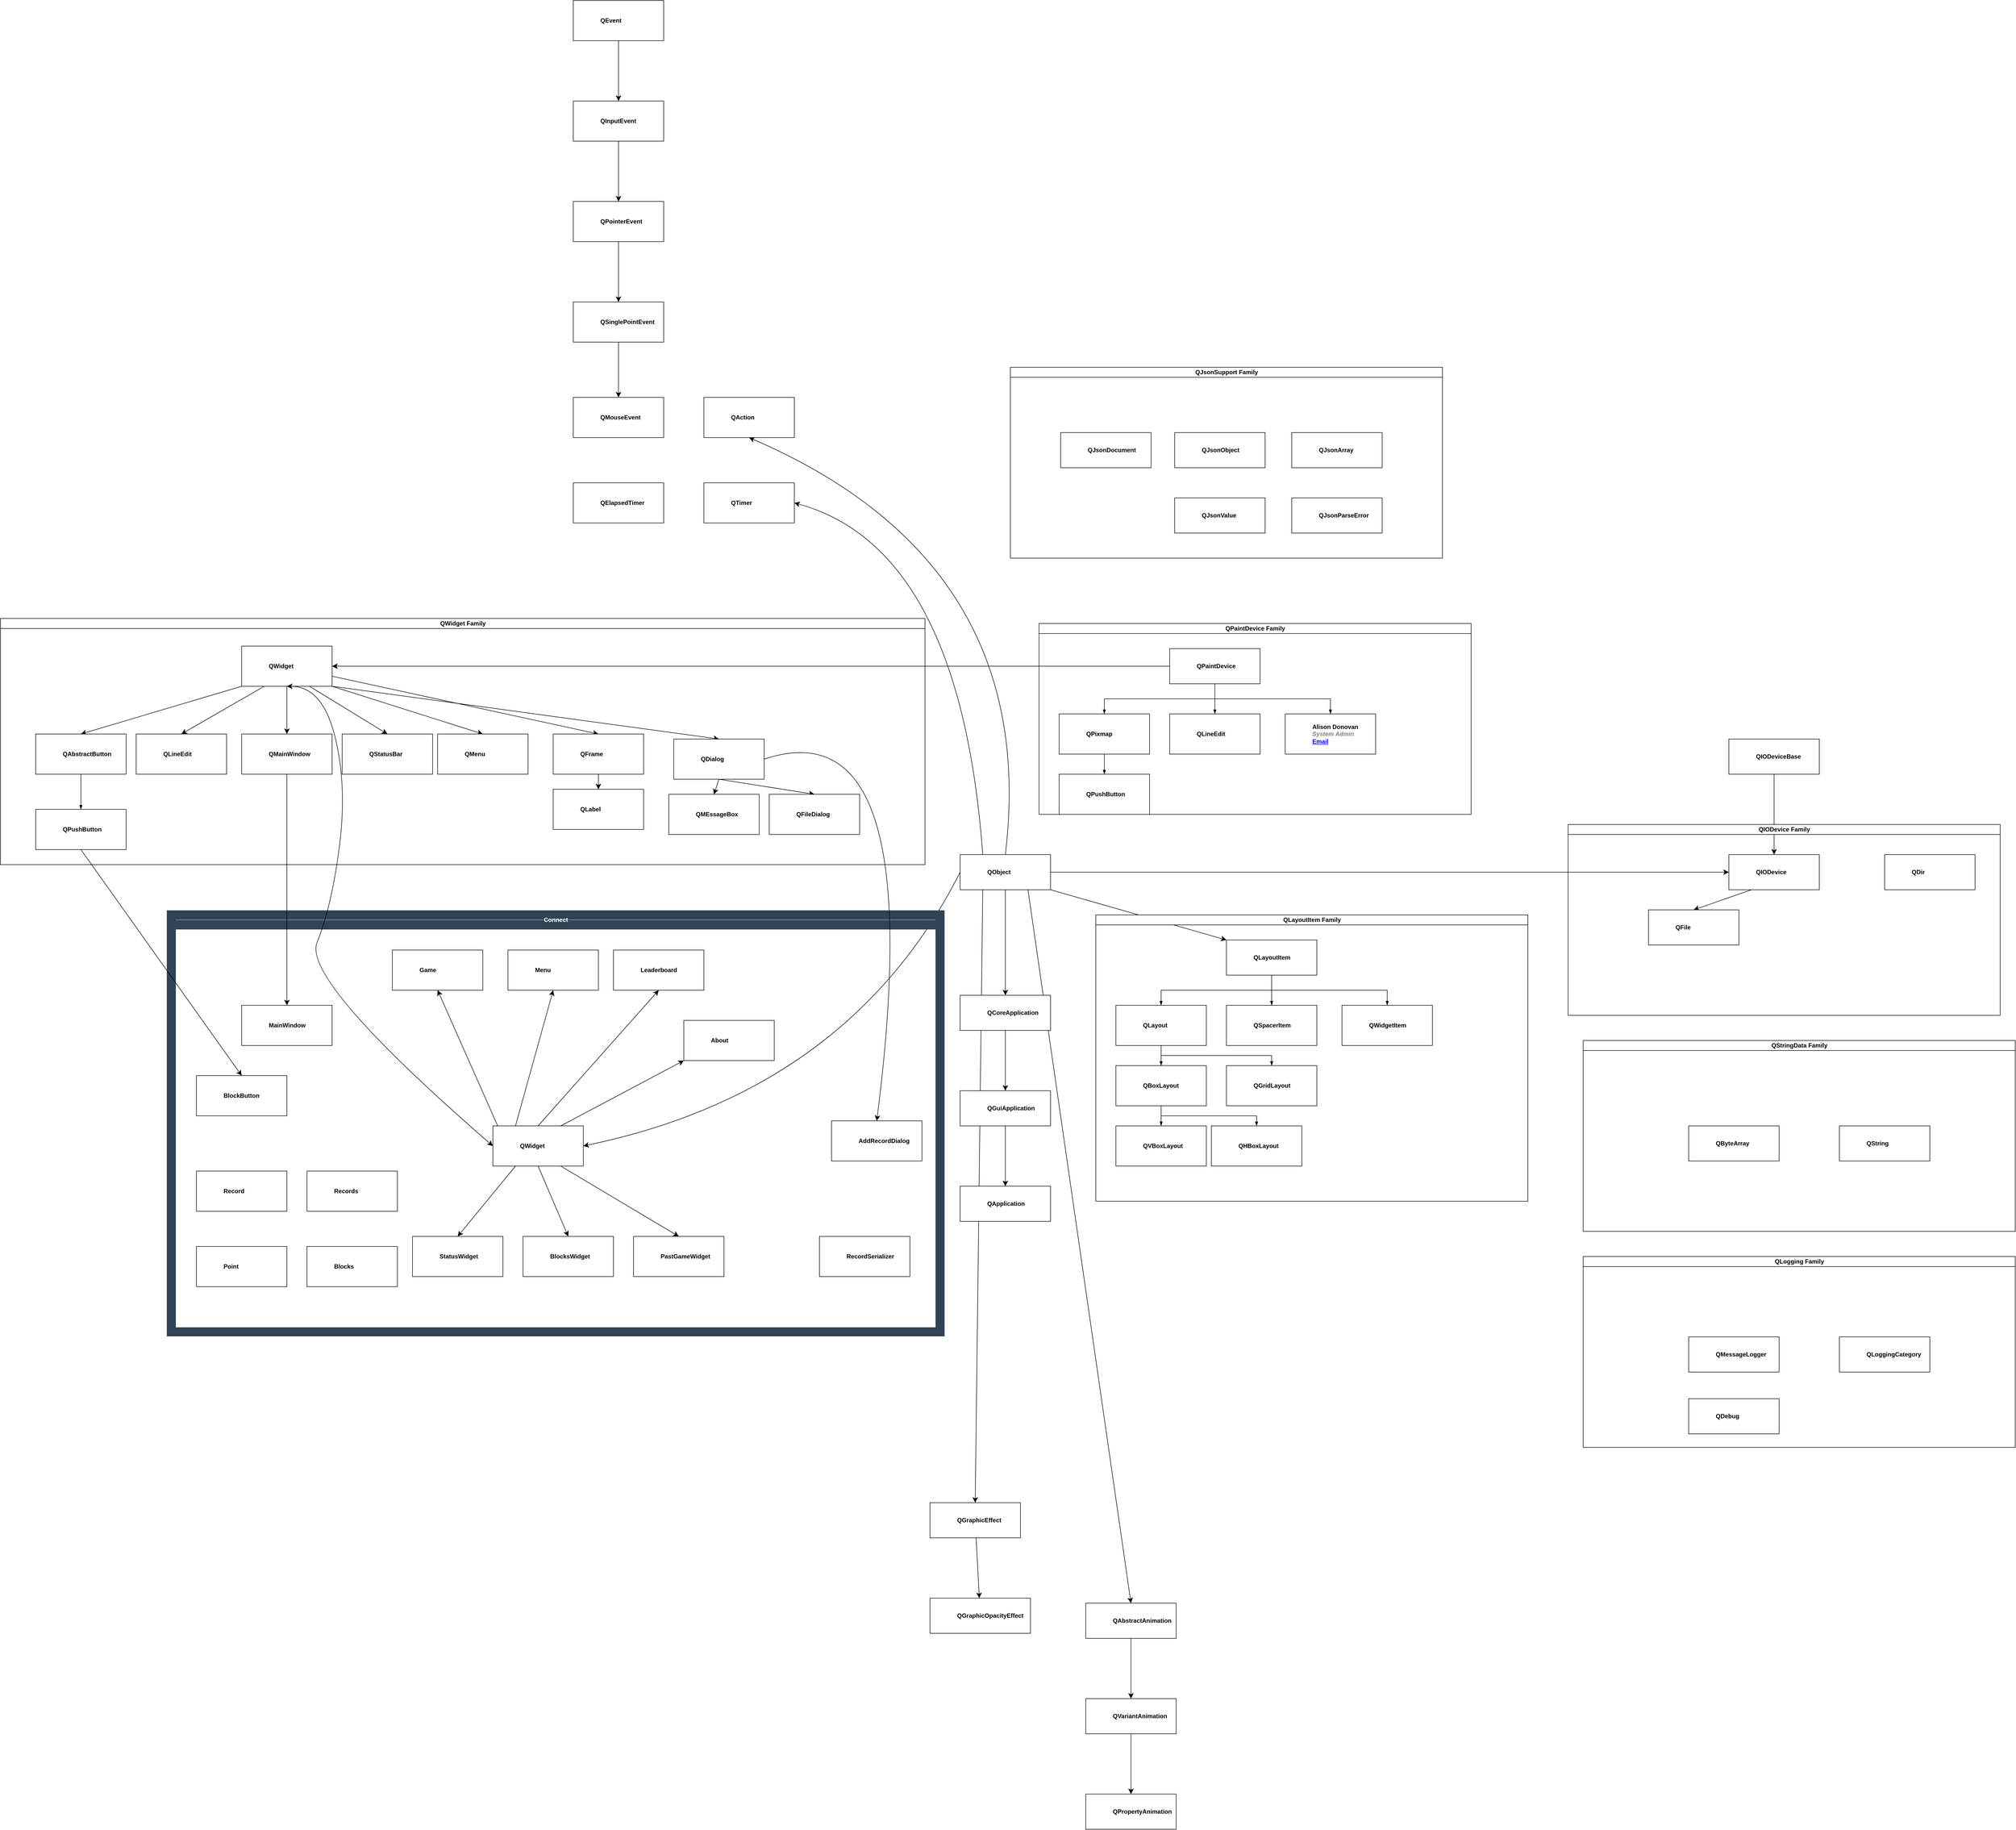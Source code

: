 <mxfile version="24.6.4" type="device">
  <diagram id="prtHgNgQTEPvFCAcTncT" name="Page-1">
    <mxGraphModel dx="2625" dy="2054" grid="1" gridSize="10" guides="1" tooltips="1" connect="1" arrows="1" fold="1" page="1" pageScale="1" pageWidth="827" pageHeight="1169" math="0" shadow="0">
      <root>
        <mxCell id="0" />
        <mxCell id="1" parent="0" />
        <mxCell id="dNxyNK7c78bLwvsdeMH5-11" value="QWidget Family" style="swimlane;html=1;startSize=20;horizontal=1;containerType=tree;glass=0;" parent="1" vertex="1">
          <mxGeometry x="-1240" y="130" width="1840" height="490" as="geometry">
            <mxRectangle x="40" y="80" width="90" height="30" as="alternateBounds" />
          </mxGeometry>
        </mxCell>
        <mxCell id="CuxPN7iVu_fF-7CzVSLN-39" style="edgeStyle=none;curved=1;rounded=0;orthogonalLoop=1;jettySize=auto;html=1;exitX=0;exitY=1;exitDx=0;exitDy=0;entryX=0.5;entryY=0;entryDx=0;entryDy=0;fontSize=12;startSize=8;endSize=8;" parent="dNxyNK7c78bLwvsdeMH5-11" source="dNxyNK7c78bLwvsdeMH5-12" target="dNxyNK7c78bLwvsdeMH5-14" edge="1">
          <mxGeometry relative="1" as="geometry" />
        </mxCell>
        <mxCell id="CuxPN7iVu_fF-7CzVSLN-40" style="edgeStyle=none;curved=1;rounded=0;orthogonalLoop=1;jettySize=auto;html=1;exitX=0.5;exitY=1;exitDx=0;exitDy=0;entryX=0.5;entryY=0;entryDx=0;entryDy=0;fontSize=12;startSize=8;endSize=8;" parent="dNxyNK7c78bLwvsdeMH5-11" source="dNxyNK7c78bLwvsdeMH5-12" target="CuxPN7iVu_fF-7CzVSLN-29" edge="1">
          <mxGeometry relative="1" as="geometry" />
        </mxCell>
        <mxCell id="CuxPN7iVu_fF-7CzVSLN-41" style="edgeStyle=none;curved=1;rounded=0;orthogonalLoop=1;jettySize=auto;html=1;exitX=0.25;exitY=1;exitDx=0;exitDy=0;entryX=0.5;entryY=0;entryDx=0;entryDy=0;fontSize=12;startSize=8;endSize=8;" parent="dNxyNK7c78bLwvsdeMH5-11" source="dNxyNK7c78bLwvsdeMH5-12" target="dNxyNK7c78bLwvsdeMH5-16" edge="1">
          <mxGeometry relative="1" as="geometry" />
        </mxCell>
        <mxCell id="CuxPN7iVu_fF-7CzVSLN-42" style="edgeStyle=none;curved=1;rounded=0;orthogonalLoop=1;jettySize=auto;html=1;exitX=0.75;exitY=1;exitDx=0;exitDy=0;entryX=0.5;entryY=0;entryDx=0;entryDy=0;fontSize=12;startSize=8;endSize=8;" parent="dNxyNK7c78bLwvsdeMH5-11" source="dNxyNK7c78bLwvsdeMH5-12" target="dNxyNK7c78bLwvsdeMH5-18" edge="1">
          <mxGeometry relative="1" as="geometry" />
        </mxCell>
        <mxCell id="CuxPN7iVu_fF-7CzVSLN-43" style="edgeStyle=none;curved=1;rounded=0;orthogonalLoop=1;jettySize=auto;html=1;entryX=0.5;entryY=0;entryDx=0;entryDy=0;fontSize=12;startSize=8;endSize=8;exitX=1;exitY=1;exitDx=0;exitDy=0;" parent="dNxyNK7c78bLwvsdeMH5-11" source="dNxyNK7c78bLwvsdeMH5-12" target="CuxPN7iVu_fF-7CzVSLN-26" edge="1">
          <mxGeometry relative="1" as="geometry">
            <mxPoint x="700" y="140" as="sourcePoint" />
          </mxGeometry>
        </mxCell>
        <UserObject label="QWidget" name="Tessa Miller" position="CFO" location="Office 1" email="me@example.com" placeholders="1" link="https://www.draw.io" id="dNxyNK7c78bLwvsdeMH5-12">
          <mxCell style="label;image=https://cdn3.iconfinder.com/data/icons/user-avatars-1/512/users-3-128.png;whiteSpace=wrap;html=1;rounded=0;glass=0;treeMoving=1;treeFolding=1;" parent="dNxyNK7c78bLwvsdeMH5-11" vertex="1">
            <mxGeometry x="480" y="55" width="180" height="80" as="geometry" />
          </mxCell>
        </UserObject>
        <UserObject label="QAbstractButton" name="Edward Morrison" position="Brand Manager" location="Office 2" email="me@example.com" placeholders="1" link="https://www.draw.io" id="dNxyNK7c78bLwvsdeMH5-14">
          <mxCell style="label;image=https://cdn3.iconfinder.com/data/icons/user-avatars-1/512/users-10-3-128.png;whiteSpace=wrap;html=1;rounded=0;glass=0;treeFolding=1;treeMoving=1;" parent="dNxyNK7c78bLwvsdeMH5-11" vertex="1">
            <mxGeometry x="70" y="230" width="180" height="80" as="geometry" />
          </mxCell>
        </UserObject>
        <UserObject label="QLineEdit" name="Evan Valet" position="HR Director" location="Office 4" email="me@example.com" placeholders="1" link="https://www.draw.io" id="dNxyNK7c78bLwvsdeMH5-16">
          <mxCell style="label;image=https://cdn3.iconfinder.com/data/icons/user-avatars-1/512/users-9-2-128.png;whiteSpace=wrap;html=1;rounded=0;glass=0;treeFolding=1;treeMoving=1;" parent="dNxyNK7c78bLwvsdeMH5-11" vertex="1">
            <mxGeometry x="270" y="230" width="180" height="80" as="geometry" />
          </mxCell>
        </UserObject>
        <UserObject label="QStatusBar" name="Alison Donovan" position="System Admin" location="Office 3" email="me@example.com" placeholders="1" link="https://www.draw.io" id="dNxyNK7c78bLwvsdeMH5-18">
          <mxCell style="label;image=https://cdn3.iconfinder.com/data/icons/user-avatars-1/512/users-2-128.png;whiteSpace=wrap;html=1;rounded=0;glass=0;" parent="dNxyNK7c78bLwvsdeMH5-11" vertex="1">
            <mxGeometry x="680" y="230" width="180" height="80" as="geometry" />
          </mxCell>
        </UserObject>
        <mxCell id="CuxPN7iVu_fF-7CzVSLN-1" value="" style="endArrow=blockThin;endFill=1;fontSize=11;edgeStyle=elbowEdgeStyle;elbow=vertical;rounded=0;" parent="dNxyNK7c78bLwvsdeMH5-11" source="dNxyNK7c78bLwvsdeMH5-14" target="CuxPN7iVu_fF-7CzVSLN-2" edge="1">
          <mxGeometry relative="1" as="geometry">
            <mxPoint x="250" y="260" as="sourcePoint" />
          </mxGeometry>
        </mxCell>
        <UserObject label="QPushButton" name="Edward Morrison" position="Brand Manager" location="Office 2" email="me@example.com" placeholders="1" link="https://www.draw.io" id="CuxPN7iVu_fF-7CzVSLN-2">
          <mxCell style="label;image=https://cdn3.iconfinder.com/data/icons/user-avatars-1/512/users-10-3-128.png;whiteSpace=wrap;html=1;rounded=0;glass=0;treeFolding=1;treeMoving=1;" parent="dNxyNK7c78bLwvsdeMH5-11" vertex="1">
            <mxGeometry x="70" y="380" width="180" height="80" as="geometry" />
          </mxCell>
        </UserObject>
        <UserObject label="QMenu" name="Tessa Miller" position="CFO" location="Office 1" email="me@example.com" placeholders="1" link="https://www.draw.io" id="CuxPN7iVu_fF-7CzVSLN-26">
          <mxCell style="label;image=https://cdn3.iconfinder.com/data/icons/user-avatars-1/512/users-3-128.png;whiteSpace=wrap;html=1;rounded=0;glass=0;treeMoving=1;treeFolding=1;" parent="dNxyNK7c78bLwvsdeMH5-11" vertex="1">
            <mxGeometry x="870" y="230" width="180" height="80" as="geometry" />
          </mxCell>
        </UserObject>
        <UserObject label="QMainWindow" name="Tessa Miller" position="CFO" location="Office 1" email="me@example.com" placeholders="1" link="https://www.draw.io" id="CuxPN7iVu_fF-7CzVSLN-29">
          <mxCell style="label;image=https://cdn3.iconfinder.com/data/icons/user-avatars-1/512/users-3-128.png;whiteSpace=wrap;html=1;rounded=0;glass=0;treeMoving=1;treeFolding=1;" parent="dNxyNK7c78bLwvsdeMH5-11" vertex="1">
            <mxGeometry x="480" y="230" width="180" height="80" as="geometry" />
          </mxCell>
        </UserObject>
        <mxCell id="CuxPN7iVu_fF-7CzVSLN-84" style="edgeStyle=none;curved=1;rounded=0;orthogonalLoop=1;jettySize=auto;html=1;entryX=0.5;entryY=0;entryDx=0;entryDy=0;fontSize=12;startSize=8;endSize=8;exitX=1;exitY=1;exitDx=0;exitDy=0;" parent="dNxyNK7c78bLwvsdeMH5-11" source="dNxyNK7c78bLwvsdeMH5-12" target="CuxPN7iVu_fF-7CzVSLN-85" edge="1">
          <mxGeometry relative="1" as="geometry">
            <mxPoint x="-580" y="265" as="sourcePoint" />
          </mxGeometry>
        </mxCell>
        <UserObject label="QDialog" name="Tessa Miller" position="CFO" location="Office 1" email="me@example.com" placeholders="1" link="https://www.draw.io" id="CuxPN7iVu_fF-7CzVSLN-85">
          <mxCell style="label;image=https://cdn3.iconfinder.com/data/icons/user-avatars-1/512/users-3-128.png;whiteSpace=wrap;html=1;rounded=0;glass=0;treeMoving=1;treeFolding=1;" parent="dNxyNK7c78bLwvsdeMH5-11" vertex="1">
            <mxGeometry x="1340" y="240" width="180" height="80" as="geometry" />
          </mxCell>
        </UserObject>
        <mxCell id="CuxPN7iVu_fF-7CzVSLN-86" style="edgeStyle=none;curved=1;rounded=0;orthogonalLoop=1;jettySize=auto;html=1;entryX=0.5;entryY=0;entryDx=0;entryDy=0;fontSize=12;startSize=8;endSize=8;exitX=0.5;exitY=1;exitDx=0;exitDy=0;" parent="dNxyNK7c78bLwvsdeMH5-11" source="CuxPN7iVu_fF-7CzVSLN-85" target="CuxPN7iVu_fF-7CzVSLN-87" edge="1">
          <mxGeometry relative="1" as="geometry">
            <mxPoint x="-580" y="265" as="sourcePoint" />
          </mxGeometry>
        </mxCell>
        <UserObject label="QFileDialog" name="Tessa Miller" position="CFO" location="Office 1" email="me@example.com" placeholders="1" link="https://www.draw.io" id="CuxPN7iVu_fF-7CzVSLN-87">
          <mxCell style="label;image=https://cdn3.iconfinder.com/data/icons/user-avatars-1/512/users-3-128.png;whiteSpace=wrap;html=1;rounded=0;glass=0;treeMoving=1;treeFolding=1;" parent="dNxyNK7c78bLwvsdeMH5-11" vertex="1">
            <mxGeometry x="1530" y="350" width="180" height="80" as="geometry" />
          </mxCell>
        </UserObject>
        <mxCell id="CuxPN7iVu_fF-7CzVSLN-88" style="edgeStyle=none;curved=1;rounded=0;orthogonalLoop=1;jettySize=auto;html=1;entryX=0.5;entryY=0;entryDx=0;entryDy=0;fontSize=12;startSize=8;endSize=8;exitX=0.5;exitY=1;exitDx=0;exitDy=0;" parent="dNxyNK7c78bLwvsdeMH5-11" source="CuxPN7iVu_fF-7CzVSLN-85" target="CuxPN7iVu_fF-7CzVSLN-89" edge="1">
          <mxGeometry relative="1" as="geometry">
            <mxPoint x="-90" y="440" as="sourcePoint" />
          </mxGeometry>
        </mxCell>
        <UserObject label="QMEssageBox" name="Tessa Miller" position="CFO" location="Office 1" email="me@example.com" placeholders="1" link="https://www.draw.io" id="CuxPN7iVu_fF-7CzVSLN-89">
          <mxCell style="label;image=https://cdn3.iconfinder.com/data/icons/user-avatars-1/512/users-3-128.png;whiteSpace=wrap;html=1;rounded=0;glass=0;treeMoving=1;treeFolding=1;" parent="dNxyNK7c78bLwvsdeMH5-11" vertex="1">
            <mxGeometry x="1330" y="350" width="180" height="80" as="geometry" />
          </mxCell>
        </UserObject>
        <mxCell id="CuxPN7iVu_fF-7CzVSLN-97" style="edgeStyle=none;curved=1;rounded=0;orthogonalLoop=1;jettySize=auto;html=1;entryX=0.5;entryY=0;entryDx=0;entryDy=0;fontSize=12;startSize=8;endSize=8;exitX=1;exitY=0.75;exitDx=0;exitDy=0;" parent="dNxyNK7c78bLwvsdeMH5-11" source="dNxyNK7c78bLwvsdeMH5-12" target="CuxPN7iVu_fF-7CzVSLN-98" edge="1">
          <mxGeometry relative="1" as="geometry">
            <mxPoint x="-580" y="265" as="sourcePoint" />
          </mxGeometry>
        </mxCell>
        <UserObject label="QFrame" name="Tessa Miller" position="CFO" location="Office 1" email="me@example.com" placeholders="1" link="https://www.draw.io" id="CuxPN7iVu_fF-7CzVSLN-98">
          <mxCell style="label;image=https://cdn3.iconfinder.com/data/icons/user-avatars-1/512/users-3-128.png;whiteSpace=wrap;html=1;rounded=0;glass=0;treeMoving=1;treeFolding=1;" parent="dNxyNK7c78bLwvsdeMH5-11" vertex="1">
            <mxGeometry x="1100" y="230" width="180" height="80" as="geometry" />
          </mxCell>
        </UserObject>
        <mxCell id="CuxPN7iVu_fF-7CzVSLN-99" style="edgeStyle=none;curved=1;rounded=0;orthogonalLoop=1;jettySize=auto;html=1;entryX=0.5;entryY=0;entryDx=0;entryDy=0;fontSize=12;startSize=8;endSize=8;exitX=0.5;exitY=1;exitDx=0;exitDy=0;" parent="dNxyNK7c78bLwvsdeMH5-11" source="CuxPN7iVu_fF-7CzVSLN-98" target="CuxPN7iVu_fF-7CzVSLN-100" edge="1">
          <mxGeometry relative="1" as="geometry">
            <mxPoint x="-580" y="245" as="sourcePoint" />
          </mxGeometry>
        </mxCell>
        <UserObject label="QLabel" name="Tessa Miller" position="CFO" location="Office 1" email="me@example.com" placeholders="1" link="https://www.draw.io" id="CuxPN7iVu_fF-7CzVSLN-100">
          <mxCell style="label;image=https://cdn3.iconfinder.com/data/icons/user-avatars-1/512/users-3-128.png;whiteSpace=wrap;html=1;rounded=0;glass=0;treeMoving=1;treeFolding=1;" parent="dNxyNK7c78bLwvsdeMH5-11" vertex="1">
            <mxGeometry x="1100" y="340" width="180" height="80" as="geometry" />
          </mxCell>
        </UserObject>
        <UserObject label="QSinglePointEvent" name="Tessa Miller" position="CFO" location="Office 1" email="me@example.com" placeholders="1" link="https://www.draw.io" id="CuxPN7iVu_fF-7CzVSLN-190">
          <mxCell style="label;image=https://cdn3.iconfinder.com/data/icons/user-avatars-1/512/users-3-128.png;whiteSpace=wrap;html=1;rounded=0;glass=0;treeMoving=1;treeFolding=1;" parent="dNxyNK7c78bLwvsdeMH5-11" vertex="1">
            <mxGeometry x="1140" y="-630" width="180" height="80" as="geometry" />
          </mxCell>
        </UserObject>
        <mxCell id="CuxPN7iVu_fF-7CzVSLN-44" style="edgeStyle=none;curved=1;rounded=0;orthogonalLoop=1;jettySize=auto;html=1;exitX=0.5;exitY=0;exitDx=0;exitDy=0;entryX=0.5;entryY=1;entryDx=0;entryDy=0;fontSize=12;startSize=8;endSize=8;" parent="1" source="CuxPN7iVu_fF-7CzVSLN-6" target="CuxPN7iVu_fF-7CzVSLN-36" edge="1">
          <mxGeometry relative="1" as="geometry">
            <Array as="points">
              <mxPoint x="830" y="20" />
            </Array>
          </mxGeometry>
        </mxCell>
        <mxCell id="CuxPN7iVu_fF-7CzVSLN-141" style="edgeStyle=none;curved=1;rounded=0;orthogonalLoop=1;jettySize=auto;html=1;exitX=1;exitY=0.5;exitDx=0;exitDy=0;entryX=0;entryY=0.5;entryDx=0;entryDy=0;fontSize=12;startSize=8;endSize=8;" parent="1" source="CuxPN7iVu_fF-7CzVSLN-6" target="CuxPN7iVu_fF-7CzVSLN-140" edge="1">
          <mxGeometry relative="1" as="geometry" />
        </mxCell>
        <mxCell id="CuxPN7iVu_fF-7CzVSLN-178" value="" style="edgeStyle=none;curved=1;rounded=0;orthogonalLoop=1;jettySize=auto;html=1;fontSize=12;startSize=8;endSize=8;exitX=0.5;exitY=1;exitDx=0;exitDy=0;" parent="1" source="CuxPN7iVu_fF-7CzVSLN-6" target="CuxPN7iVu_fF-7CzVSLN-177" edge="1">
          <mxGeometry relative="1" as="geometry" />
        </mxCell>
        <mxCell id="CuxPN7iVu_fF-7CzVSLN-184" style="edgeStyle=none;curved=1;rounded=0;orthogonalLoop=1;jettySize=auto;html=1;exitX=0;exitY=0.5;exitDx=0;exitDy=0;entryX=1;entryY=0.5;entryDx=0;entryDy=0;fontSize=12;startSize=8;endSize=8;" parent="1" source="CuxPN7iVu_fF-7CzVSLN-6" target="CuxPN7iVu_fF-7CzVSLN-68" edge="1">
          <mxGeometry relative="1" as="geometry">
            <Array as="points">
              <mxPoint x="450" y="1070" />
            </Array>
          </mxGeometry>
        </mxCell>
        <mxCell id="CuxPN7iVu_fF-7CzVSLN-194" style="edgeStyle=none;curved=1;rounded=0;orthogonalLoop=1;jettySize=auto;html=1;exitX=0.25;exitY=1;exitDx=0;exitDy=0;fontSize=12;startSize=8;endSize=8;entryX=0.5;entryY=0;entryDx=0;entryDy=0;entryPerimeter=0;" parent="1" source="CuxPN7iVu_fF-7CzVSLN-6" target="CuxPN7iVu_fF-7CzVSLN-195" edge="1">
          <mxGeometry relative="1" as="geometry">
            <mxPoint x="710" y="1880.0" as="targetPoint" />
          </mxGeometry>
        </mxCell>
        <mxCell id="CuxPN7iVu_fF-7CzVSLN-198" style="edgeStyle=none;curved=1;rounded=0;orthogonalLoop=1;jettySize=auto;html=1;exitX=0.75;exitY=1;exitDx=0;exitDy=0;fontSize=12;startSize=8;endSize=8;entryX=0.5;entryY=0;entryDx=0;entryDy=0;" parent="1" source="CuxPN7iVu_fF-7CzVSLN-6" target="CuxPN7iVu_fF-7CzVSLN-199" edge="1">
          <mxGeometry relative="1" as="geometry">
            <mxPoint x="980" y="2060" as="targetPoint" />
          </mxGeometry>
        </mxCell>
        <mxCell id="CuxPN7iVu_fF-7CzVSLN-206" style="edgeStyle=none;curved=1;rounded=0;orthogonalLoop=1;jettySize=auto;html=1;exitX=0.25;exitY=0;exitDx=0;exitDy=0;entryX=1;entryY=0.5;entryDx=0;entryDy=0;fontSize=12;startSize=8;endSize=8;" parent="1" source="CuxPN7iVu_fF-7CzVSLN-6" target="CuxPN7iVu_fF-7CzVSLN-205" edge="1">
          <mxGeometry relative="1" as="geometry">
            <Array as="points">
              <mxPoint x="670" y="-10" />
            </Array>
          </mxGeometry>
        </mxCell>
        <mxCell id="jynbhx02MGxBPUe_fnBW-1" style="edgeStyle=none;curved=1;rounded=0;orthogonalLoop=1;jettySize=auto;html=1;exitX=1;exitY=1;exitDx=0;exitDy=0;entryX=0;entryY=0;entryDx=0;entryDy=0;fontSize=12;startSize=8;endSize=8;" edge="1" parent="1" source="CuxPN7iVu_fF-7CzVSLN-6" target="CuxPN7iVu_fF-7CzVSLN-105">
          <mxGeometry relative="1" as="geometry" />
        </mxCell>
        <UserObject label="QObject" name="Tessa Miller" position="CFO" location="Office 1" email="me@example.com" placeholders="1" link="https://www.draw.io" id="CuxPN7iVu_fF-7CzVSLN-6">
          <mxCell style="label;image=https://cdn3.iconfinder.com/data/icons/user-avatars-1/512/users-3-128.png;whiteSpace=wrap;html=1;rounded=0;glass=0;treeMoving=1;treeFolding=1;" parent="1" vertex="1">
            <mxGeometry x="670" y="600" width="180" height="70" as="geometry" />
          </mxCell>
        </UserObject>
        <mxCell id="CuxPN7iVu_fF-7CzVSLN-9" style="edgeStyle=none;curved=1;rounded=0;orthogonalLoop=1;jettySize=auto;html=1;exitX=0;exitY=0.5;exitDx=0;exitDy=0;entryX=1;entryY=0.5;entryDx=0;entryDy=0;fontSize=12;startSize=8;endSize=8;" parent="1" source="CuxPN7iVu_fF-7CzVSLN-12" target="dNxyNK7c78bLwvsdeMH5-12" edge="1">
          <mxGeometry relative="1" as="geometry">
            <mxPoint x="445" y="190" as="targetPoint" />
          </mxGeometry>
        </mxCell>
        <mxCell id="CuxPN7iVu_fF-7CzVSLN-11" value="QPaintDevice Family" style="swimlane;html=1;startSize=20;horizontal=1;containerType=tree;glass=0;" parent="1" vertex="1">
          <mxGeometry x="827" y="140" width="860" height="380" as="geometry">
            <mxRectangle x="40" y="80" width="90" height="30" as="alternateBounds" />
          </mxGeometry>
        </mxCell>
        <UserObject label="QPaintDevice" name="Tessa Miller" position="CFO" location="Office 1" email="me@example.com" placeholders="1" link="https://www.draw.io" id="CuxPN7iVu_fF-7CzVSLN-12">
          <mxCell style="label;image=https://cdn3.iconfinder.com/data/icons/user-avatars-1/512/users-3-128.png;whiteSpace=wrap;html=1;rounded=0;glass=0;treeMoving=1;treeFolding=1;" parent="CuxPN7iVu_fF-7CzVSLN-11" vertex="1">
            <mxGeometry x="260" y="50" width="180" height="70" as="geometry" />
          </mxCell>
        </UserObject>
        <mxCell id="CuxPN7iVu_fF-7CzVSLN-13" value="" style="endArrow=blockThin;endFill=1;fontSize=11;edgeStyle=elbowEdgeStyle;elbow=vertical;rounded=0;" parent="CuxPN7iVu_fF-7CzVSLN-11" source="CuxPN7iVu_fF-7CzVSLN-12" target="CuxPN7iVu_fF-7CzVSLN-14" edge="1">
          <mxGeometry relative="1" as="geometry" />
        </mxCell>
        <UserObject label="QPixmap" name="Edward Morrison" position="Brand Manager" location="Office 2" email="me@example.com" placeholders="1" link="https://www.draw.io" id="CuxPN7iVu_fF-7CzVSLN-14">
          <mxCell style="label;image=https://cdn3.iconfinder.com/data/icons/user-avatars-1/512/users-10-3-128.png;whiteSpace=wrap;html=1;rounded=0;glass=0;treeFolding=1;treeMoving=1;" parent="CuxPN7iVu_fF-7CzVSLN-11" vertex="1">
            <mxGeometry x="40" y="180" width="180" height="80" as="geometry" />
          </mxCell>
        </UserObject>
        <mxCell id="CuxPN7iVu_fF-7CzVSLN-15" value="" style="endArrow=blockThin;endFill=1;fontSize=11;edgeStyle=elbowEdgeStyle;elbow=vertical;rounded=0;" parent="CuxPN7iVu_fF-7CzVSLN-11" source="CuxPN7iVu_fF-7CzVSLN-12" target="CuxPN7iVu_fF-7CzVSLN-16" edge="1">
          <mxGeometry relative="1" as="geometry" />
        </mxCell>
        <UserObject label="QLineEdit" name="Evan Valet" position="HR Director" location="Office 4" email="me@example.com" placeholders="1" link="https://www.draw.io" id="CuxPN7iVu_fF-7CzVSLN-16">
          <mxCell style="label;image=https://cdn3.iconfinder.com/data/icons/user-avatars-1/512/users-9-2-128.png;whiteSpace=wrap;html=1;rounded=0;glass=0;treeFolding=1;treeMoving=1;" parent="CuxPN7iVu_fF-7CzVSLN-11" vertex="1">
            <mxGeometry x="260" y="180" width="180" height="80" as="geometry" />
          </mxCell>
        </UserObject>
        <mxCell id="CuxPN7iVu_fF-7CzVSLN-17" value="" style="endArrow=blockThin;endFill=1;fontSize=11;edgeStyle=elbowEdgeStyle;elbow=vertical;rounded=0;" parent="CuxPN7iVu_fF-7CzVSLN-11" source="CuxPN7iVu_fF-7CzVSLN-12" target="CuxPN7iVu_fF-7CzVSLN-18" edge="1">
          <mxGeometry relative="1" as="geometry" />
        </mxCell>
        <UserObject label="Alison Donovan&lt;br&gt;&lt;i style=&quot;color: gray&quot;&gt;System Admin&lt;/i&gt;&lt;br&gt;&lt;a href=&quot;mailto:me@example.com&quot;&gt;Email&lt;/a&gt;" name="Alison Donovan" position="System Admin" location="Office 3" email="me@example.com" placeholders="1" link="https://www.draw.io" id="CuxPN7iVu_fF-7CzVSLN-18">
          <mxCell style="label;image=https://cdn3.iconfinder.com/data/icons/user-avatars-1/512/users-2-128.png;whiteSpace=wrap;html=1;rounded=0;glass=0;" parent="CuxPN7iVu_fF-7CzVSLN-11" vertex="1">
            <mxGeometry x="490" y="180" width="180" height="80" as="geometry" />
          </mxCell>
        </UserObject>
        <mxCell id="CuxPN7iVu_fF-7CzVSLN-19" value="" style="endArrow=blockThin;endFill=1;fontSize=11;edgeStyle=elbowEdgeStyle;elbow=vertical;rounded=0;" parent="CuxPN7iVu_fF-7CzVSLN-11" source="CuxPN7iVu_fF-7CzVSLN-14" target="CuxPN7iVu_fF-7CzVSLN-20" edge="1">
          <mxGeometry relative="1" as="geometry">
            <mxPoint x="250" y="260" as="sourcePoint" />
          </mxGeometry>
        </mxCell>
        <UserObject label="QPushButton" name="Edward Morrison" position="Brand Manager" location="Office 2" email="me@example.com" placeholders="1" link="https://www.draw.io" id="CuxPN7iVu_fF-7CzVSLN-20">
          <mxCell style="label;image=https://cdn3.iconfinder.com/data/icons/user-avatars-1/512/users-10-3-128.png;whiteSpace=wrap;html=1;rounded=0;glass=0;treeFolding=1;treeMoving=1;" parent="CuxPN7iVu_fF-7CzVSLN-11" vertex="1">
            <mxGeometry x="40" y="300" width="180" height="80" as="geometry" />
          </mxCell>
        </UserObject>
        <UserObject label="QAction" name="Tessa Miller" position="CFO" location="Office 1" email="me@example.com" placeholders="1" link="https://www.draw.io" id="CuxPN7iVu_fF-7CzVSLN-36">
          <mxCell style="label;image=https://cdn3.iconfinder.com/data/icons/user-avatars-1/512/users-3-128.png;whiteSpace=wrap;html=1;rounded=0;glass=0;treeMoving=1;treeFolding=1;" parent="1" vertex="1">
            <mxGeometry x="160" y="-310" width="180" height="80" as="geometry" />
          </mxCell>
        </UserObject>
        <mxCell id="CuxPN7iVu_fF-7CzVSLN-45" value="Connect" style="swimlane;html=1;startSize=20;horizontal=1;containerType=tree;glass=0;rounded=0;shadow=0;fillColor=#647687;fillStyle=auto;strokeColor=#314354;fontColor=#ffffff;strokeWidth=18;perimeterSpacing=1;gradientColor=none;" parent="1" vertex="1">
          <mxGeometry x="-900" y="720" width="1530" height="830" as="geometry">
            <mxRectangle x="40" y="80" width="90" height="30" as="alternateBounds" />
          </mxGeometry>
        </mxCell>
        <UserObject label="MainWindow" name="Tessa Miller" position="CFO" location="Office 1" email="me@example.com" placeholders="1" link="https://www.draw.io" id="CuxPN7iVu_fF-7CzVSLN-59">
          <mxCell style="label;image=https://cdn3.iconfinder.com/data/icons/user-avatars-1/512/users-3-128.png;whiteSpace=wrap;html=1;rounded=0;glass=0;treeMoving=1;treeFolding=1;" parent="CuxPN7iVu_fF-7CzVSLN-45" vertex="1">
            <mxGeometry x="140" y="180" width="180" height="80" as="geometry" />
          </mxCell>
        </UserObject>
        <UserObject label="Menu" name="Tessa Miller" position="CFO" location="Office 1" email="me@example.com" placeholders="1" link="https://www.draw.io" id="CuxPN7iVu_fF-7CzVSLN-61">
          <mxCell style="label;image=https://cdn3.iconfinder.com/data/icons/user-avatars-1/512/users-3-128.png;whiteSpace=wrap;html=1;rounded=0;glass=0;treeMoving=1;treeFolding=1;" parent="CuxPN7iVu_fF-7CzVSLN-45" vertex="1">
            <mxGeometry x="670" y="70" width="180" height="80" as="geometry" />
          </mxCell>
        </UserObject>
        <mxCell id="CuxPN7iVu_fF-7CzVSLN-62" style="edgeStyle=none;curved=1;rounded=0;orthogonalLoop=1;jettySize=auto;html=1;fontSize=12;startSize=8;endSize=8;entryX=0.5;entryY=1;entryDx=0;entryDy=0;exitX=0.5;exitY=0;exitDx=0;exitDy=0;" parent="CuxPN7iVu_fF-7CzVSLN-45" source="CuxPN7iVu_fF-7CzVSLN-68" target="CuxPN7iVu_fF-7CzVSLN-63" edge="1">
          <mxGeometry relative="1" as="geometry">
            <mxPoint x="-670" y="890" as="targetPoint" />
            <mxPoint x="620" y="70" as="sourcePoint" />
          </mxGeometry>
        </mxCell>
        <UserObject label="Leaderboard" name="Tessa Miller" position="CFO" location="Office 1" email="me@example.com" placeholders="1" link="https://www.draw.io" id="CuxPN7iVu_fF-7CzVSLN-63">
          <mxCell style="label;image=https://cdn3.iconfinder.com/data/icons/user-avatars-1/512/users-3-128.png;whiteSpace=wrap;html=1;rounded=0;glass=0;treeMoving=1;treeFolding=1;" parent="CuxPN7iVu_fF-7CzVSLN-45" vertex="1">
            <mxGeometry x="880" y="70" width="180" height="80" as="geometry" />
          </mxCell>
        </UserObject>
        <mxCell id="CuxPN7iVu_fF-7CzVSLN-64" style="edgeStyle=none;curved=1;rounded=0;orthogonalLoop=1;jettySize=auto;html=1;fontSize=12;startSize=8;endSize=8;entryX=0.5;entryY=1;entryDx=0;entryDy=0;exitX=0.25;exitY=1;exitDx=0;exitDy=0;" parent="CuxPN7iVu_fF-7CzVSLN-45" source="CuxPN7iVu_fF-7CzVSLN-68" target="CuxPN7iVu_fF-7CzVSLN-65" edge="1">
          <mxGeometry relative="1" as="geometry">
            <mxPoint x="-1830" y="1640" as="targetPoint" />
            <mxPoint x="790" y="100" as="sourcePoint" />
          </mxGeometry>
        </mxCell>
        <UserObject label="Game" name="Tessa Miller" position="CFO" location="Office 1" email="me@example.com" placeholders="1" link="https://www.draw.io" id="CuxPN7iVu_fF-7CzVSLN-65">
          <mxCell style="label;image=https://cdn3.iconfinder.com/data/icons/user-avatars-1/512/users-3-128.png;whiteSpace=wrap;html=1;rounded=0;glass=0;treeMoving=1;treeFolding=1;" parent="CuxPN7iVu_fF-7CzVSLN-45" vertex="1">
            <mxGeometry x="440" y="70" width="180" height="80" as="geometry" />
          </mxCell>
        </UserObject>
        <UserObject label="QWidget" name="Tessa Miller" position="CFO" location="Office 1" email="me@example.com" placeholders="1" link="https://www.draw.io" id="CuxPN7iVu_fF-7CzVSLN-68">
          <mxCell style="label;image=https://cdn3.iconfinder.com/data/icons/user-avatars-1/512/users-3-128.png;whiteSpace=wrap;html=1;rounded=0;glass=0;treeMoving=1;treeFolding=1;" parent="CuxPN7iVu_fF-7CzVSLN-45" vertex="1">
            <mxGeometry x="640" y="420" width="180" height="80" as="geometry" />
          </mxCell>
        </UserObject>
        <mxCell id="CuxPN7iVu_fF-7CzVSLN-60" style="edgeStyle=none;curved=1;rounded=0;orthogonalLoop=1;jettySize=auto;html=1;fontSize=12;startSize=8;endSize=8;entryX=0.5;entryY=1;entryDx=0;entryDy=0;exitX=0.25;exitY=0;exitDx=0;exitDy=0;" parent="CuxPN7iVu_fF-7CzVSLN-45" source="CuxPN7iVu_fF-7CzVSLN-68" target="CuxPN7iVu_fF-7CzVSLN-61" edge="1">
          <mxGeometry relative="1" as="geometry">
            <mxPoint x="230" y="170" as="targetPoint" />
            <mxPoint x="260" y="100" as="sourcePoint" />
          </mxGeometry>
        </mxCell>
        <mxCell id="CuxPN7iVu_fF-7CzVSLN-72" style="edgeStyle=none;curved=1;rounded=0;orthogonalLoop=1;jettySize=auto;html=1;fontSize=12;startSize=8;endSize=8;entryX=0;entryY=1;entryDx=0;entryDy=0;exitX=0.75;exitY=0;exitDx=0;exitDy=0;" parent="CuxPN7iVu_fF-7CzVSLN-45" source="CuxPN7iVu_fF-7CzVSLN-68" target="CuxPN7iVu_fF-7CzVSLN-73" edge="1">
          <mxGeometry relative="1" as="geometry">
            <mxPoint x="-1570" y="1610" as="targetPoint" />
            <mxPoint x="-115" y="870" as="sourcePoint" />
          </mxGeometry>
        </mxCell>
        <UserObject label="About" name="Tessa Miller" position="CFO" location="Office 1" email="me@example.com" placeholders="1" link="https://www.draw.io" id="CuxPN7iVu_fF-7CzVSLN-73">
          <mxCell style="label;image=https://cdn3.iconfinder.com/data/icons/user-avatars-1/512/users-3-128.png;whiteSpace=wrap;html=1;rounded=0;glass=0;treeMoving=1;treeFolding=1;" parent="CuxPN7iVu_fF-7CzVSLN-45" vertex="1">
            <mxGeometry x="1020" y="210" width="180" height="80" as="geometry" />
          </mxCell>
        </UserObject>
        <UserObject label="AddRecordDialog" name="Tessa Miller" position="CFO" location="Office 1" email="me@example.com" placeholders="1" link="https://www.draw.io" id="CuxPN7iVu_fF-7CzVSLN-91">
          <mxCell style="label;image=https://cdn3.iconfinder.com/data/icons/user-avatars-1/512/users-3-128.png;whiteSpace=wrap;html=1;rounded=0;glass=0;treeMoving=1;treeFolding=1;" parent="CuxPN7iVu_fF-7CzVSLN-45" vertex="1">
            <mxGeometry x="1314" y="410" width="180" height="80" as="geometry" />
          </mxCell>
        </UserObject>
        <UserObject label="BlockButton" name="Edward Morrison" position="Brand Manager" location="Office 2" email="me@example.com" placeholders="1" link="https://www.draw.io" id="CuxPN7iVu_fF-7CzVSLN-94">
          <mxCell style="label;image=https://cdn3.iconfinder.com/data/icons/user-avatars-1/512/users-10-3-128.png;whiteSpace=wrap;html=1;rounded=0;glass=0;treeFolding=1;treeMoving=1;" parent="CuxPN7iVu_fF-7CzVSLN-45" vertex="1">
            <mxGeometry x="50" y="320" width="180" height="80" as="geometry" />
          </mxCell>
        </UserObject>
        <UserObject label="Point" name="Edward Morrison" position="Brand Manager" location="Office 2" email="me@example.com" placeholders="1" link="https://www.draw.io" id="CuxPN7iVu_fF-7CzVSLN-101">
          <mxCell style="label;image=https://cdn3.iconfinder.com/data/icons/user-avatars-1/512/users-10-3-128.png;whiteSpace=wrap;html=1;rounded=0;glass=0;treeFolding=1;treeMoving=1;" parent="CuxPN7iVu_fF-7CzVSLN-45" vertex="1">
            <mxGeometry x="50" y="660" width="180" height="80" as="geometry" />
          </mxCell>
        </UserObject>
        <UserObject label="Record" name="Edward Morrison" position="Brand Manager" location="Office 2" email="me@example.com" placeholders="1" link="https://www.draw.io" id="CuxPN7iVu_fF-7CzVSLN-102">
          <mxCell style="label;image=https://cdn3.iconfinder.com/data/icons/user-avatars-1/512/users-10-3-128.png;whiteSpace=wrap;html=1;rounded=0;glass=0;treeFolding=1;treeMoving=1;" parent="CuxPN7iVu_fF-7CzVSLN-45" vertex="1">
            <mxGeometry x="50" y="510" width="180" height="80" as="geometry" />
          </mxCell>
        </UserObject>
        <UserObject label="Records" name="Edward Morrison" position="Brand Manager" location="Office 2" email="me@example.com" placeholders="1" link="https://www.draw.io" id="CuxPN7iVu_fF-7CzVSLN-122">
          <mxCell style="label;image=https://cdn3.iconfinder.com/data/icons/user-avatars-1/512/users-10-3-128.png;whiteSpace=wrap;html=1;rounded=0;glass=0;treeFolding=1;treeMoving=1;" parent="CuxPN7iVu_fF-7CzVSLN-45" vertex="1">
            <mxGeometry x="270" y="510" width="180" height="80" as="geometry" />
          </mxCell>
        </UserObject>
        <UserObject label="Blocks" name="Edward Morrison" position="Brand Manager" location="Office 2" email="me@example.com" placeholders="1" link="https://www.draw.io" id="CuxPN7iVu_fF-7CzVSLN-123">
          <mxCell style="label;image=https://cdn3.iconfinder.com/data/icons/user-avatars-1/512/users-10-3-128.png;whiteSpace=wrap;html=1;rounded=0;glass=0;treeFolding=1;treeMoving=1;" parent="CuxPN7iVu_fF-7CzVSLN-45" vertex="1">
            <mxGeometry x="270" y="660" width="180" height="80" as="geometry" />
          </mxCell>
        </UserObject>
        <UserObject label="StatusWidget" name="Tessa Miller" position="CFO" location="Office 1" email="me@example.com" placeholders="1" link="https://www.draw.io" id="CuxPN7iVu_fF-7CzVSLN-75">
          <mxCell style="label;image=https://cdn3.iconfinder.com/data/icons/user-avatars-1/512/users-3-128.png;whiteSpace=wrap;html=1;rounded=0;glass=0;treeMoving=1;treeFolding=1;" parent="CuxPN7iVu_fF-7CzVSLN-45" vertex="1">
            <mxGeometry x="480" y="640" width="180" height="80" as="geometry" />
          </mxCell>
        </UserObject>
        <mxCell id="CuxPN7iVu_fF-7CzVSLN-74" style="edgeStyle=none;curved=1;rounded=0;orthogonalLoop=1;jettySize=auto;html=1;fontSize=12;startSize=8;endSize=8;entryX=0.5;entryY=0;entryDx=0;entryDy=0;exitX=0.25;exitY=1;exitDx=0;exitDy=0;" parent="CuxPN7iVu_fF-7CzVSLN-45" source="CuxPN7iVu_fF-7CzVSLN-68" target="CuxPN7iVu_fF-7CzVSLN-75" edge="1">
          <mxGeometry relative="1" as="geometry">
            <mxPoint x="-2470" y="2330" as="targetPoint" />
            <mxPoint x="-70" y="830" as="sourcePoint" />
          </mxGeometry>
        </mxCell>
        <UserObject label="PastGameWidget" name="Tessa Miller" position="CFO" location="Office 1" email="me@example.com" placeholders="1" link="https://www.draw.io" id="CuxPN7iVu_fF-7CzVSLN-83">
          <mxCell style="label;image=https://cdn3.iconfinder.com/data/icons/user-avatars-1/512/users-3-128.png;whiteSpace=wrap;html=1;rounded=0;glass=0;treeMoving=1;treeFolding=1;" parent="CuxPN7iVu_fF-7CzVSLN-45" vertex="1">
            <mxGeometry x="920" y="640" width="180" height="80" as="geometry" />
          </mxCell>
        </UserObject>
        <mxCell id="CuxPN7iVu_fF-7CzVSLN-82" style="edgeStyle=none;curved=1;rounded=0;orthogonalLoop=1;jettySize=auto;html=1;fontSize=12;startSize=8;endSize=8;entryX=0.5;entryY=0;entryDx=0;entryDy=0;exitX=0.75;exitY=1;exitDx=0;exitDy=0;" parent="CuxPN7iVu_fF-7CzVSLN-45" source="CuxPN7iVu_fF-7CzVSLN-68" target="CuxPN7iVu_fF-7CzVSLN-83" edge="1">
          <mxGeometry relative="1" as="geometry">
            <mxPoint x="-4270" y="3770" as="targetPoint" />
            <mxPoint x="-70" y="850" as="sourcePoint" />
          </mxGeometry>
        </mxCell>
        <UserObject label="RecordSerializer" name="Edward Morrison" position="Brand Manager" location="Office 2" email="me@example.com" placeholders="1" link="https://www.draw.io" id="CuxPN7iVu_fF-7CzVSLN-161">
          <mxCell style="label;image=https://cdn3.iconfinder.com/data/icons/user-avatars-1/512/users-10-3-128.png;whiteSpace=wrap;html=1;rounded=0;glass=0;treeFolding=1;treeMoving=1;" parent="CuxPN7iVu_fF-7CzVSLN-45" vertex="1">
            <mxGeometry x="1290" y="640" width="180" height="80" as="geometry" />
          </mxCell>
        </UserObject>
        <mxCell id="CuxPN7iVu_fF-7CzVSLN-58" style="edgeStyle=none;curved=1;rounded=0;orthogonalLoop=1;jettySize=auto;html=1;exitX=0.5;exitY=1;exitDx=0;exitDy=0;entryX=0.5;entryY=0;entryDx=0;entryDy=0;fontSize=12;startSize=8;endSize=8;" parent="1" source="CuxPN7iVu_fF-7CzVSLN-29" target="CuxPN7iVu_fF-7CzVSLN-59" edge="1">
          <mxGeometry relative="1" as="geometry">
            <mxPoint x="-990" y="80" as="sourcePoint" />
          </mxGeometry>
        </mxCell>
        <mxCell id="CuxPN7iVu_fF-7CzVSLN-71" value="" style="endArrow=classic;startArrow=classic;html=1;rounded=0;fontSize=12;startSize=8;endSize=8;curved=1;exitX=0;exitY=0.5;exitDx=0;exitDy=0;entryX=0.5;entryY=1;entryDx=0;entryDy=0;" parent="1" source="CuxPN7iVu_fF-7CzVSLN-68" target="dNxyNK7c78bLwvsdeMH5-12" edge="1">
          <mxGeometry width="50" height="50" relative="1" as="geometry">
            <mxPoint x="-640" y="730" as="sourcePoint" />
            <mxPoint x="-590" y="680" as="targetPoint" />
            <Array as="points">
              <mxPoint x="-640" y="850" />
              <mxPoint x="-580" y="700" />
              <mxPoint x="-550" y="460" />
              <mxPoint x="-600" y="265" />
            </Array>
          </mxGeometry>
        </mxCell>
        <mxCell id="CuxPN7iVu_fF-7CzVSLN-90" style="edgeStyle=none;curved=1;rounded=0;orthogonalLoop=1;jettySize=auto;html=1;entryX=0.5;entryY=0;entryDx=0;entryDy=0;fontSize=12;startSize=8;endSize=8;exitX=1;exitY=0.5;exitDx=0;exitDy=0;" parent="1" source="CuxPN7iVu_fF-7CzVSLN-85" target="CuxPN7iVu_fF-7CzVSLN-91" edge="1">
          <mxGeometry relative="1" as="geometry">
            <mxPoint x="-1820" y="395" as="sourcePoint" />
            <Array as="points">
              <mxPoint x="610" y="300" />
            </Array>
          </mxGeometry>
        </mxCell>
        <mxCell id="CuxPN7iVu_fF-7CzVSLN-96" value="" style="endArrow=classic;html=1;rounded=0;fontSize=12;startSize=8;endSize=8;curved=1;exitX=0.5;exitY=1;exitDx=0;exitDy=0;entryX=0.5;entryY=0;entryDx=0;entryDy=0;" parent="1" source="CuxPN7iVu_fF-7CzVSLN-2" target="CuxPN7iVu_fF-7CzVSLN-94" edge="1">
          <mxGeometry width="50" height="50" relative="1" as="geometry">
            <mxPoint x="-940" y="880" as="sourcePoint" />
            <mxPoint x="-890" y="830" as="targetPoint" />
          </mxGeometry>
        </mxCell>
        <UserObject label="BlocksWidget" name="Tessa Miller" position="CFO" location="Office 1" email="me@example.com" placeholders="1" link="https://www.draw.io" id="CuxPN7iVu_fF-7CzVSLN-81">
          <mxCell style="label;image=https://cdn3.iconfinder.com/data/icons/user-avatars-1/512/users-3-128.png;whiteSpace=wrap;html=1;rounded=0;glass=0;treeMoving=1;treeFolding=1;" parent="1" vertex="1">
            <mxGeometry x="-200" y="1360" width="180" height="80" as="geometry" />
          </mxCell>
        </UserObject>
        <mxCell id="CuxPN7iVu_fF-7CzVSLN-80" style="edgeStyle=none;curved=1;rounded=0;orthogonalLoop=1;jettySize=auto;html=1;fontSize=12;startSize=8;endSize=8;entryX=0.5;entryY=0;entryDx=0;entryDy=0;exitX=0.5;exitY=1;exitDx=0;exitDy=0;" parent="1" source="CuxPN7iVu_fF-7CzVSLN-68" target="CuxPN7iVu_fF-7CzVSLN-81" edge="1">
          <mxGeometry relative="1" as="geometry">
            <mxPoint x="-4270" y="3770" as="targetPoint" />
            <mxPoint x="-970" y="1570" as="sourcePoint" />
          </mxGeometry>
        </mxCell>
        <mxCell id="CuxPN7iVu_fF-7CzVSLN-104" value="QLayoutItem Family" style="swimlane;html=1;startSize=20;horizontal=1;containerType=tree;glass=0;" parent="1" vertex="1">
          <mxGeometry x="940" y="720" width="860" height="570" as="geometry">
            <mxRectangle x="40" y="80" width="90" height="30" as="alternateBounds" />
          </mxGeometry>
        </mxCell>
        <UserObject label="QLayoutItem" name="Tessa Miller" position="CFO" location="Office 1" email="me@example.com" placeholders="1" link="https://www.draw.io" id="CuxPN7iVu_fF-7CzVSLN-105">
          <mxCell style="label;image=https://cdn3.iconfinder.com/data/icons/user-avatars-1/512/users-3-128.png;whiteSpace=wrap;html=1;rounded=0;glass=0;treeMoving=1;treeFolding=1;" parent="CuxPN7iVu_fF-7CzVSLN-104" vertex="1">
            <mxGeometry x="260" y="50" width="180" height="70" as="geometry" />
          </mxCell>
        </UserObject>
        <mxCell id="CuxPN7iVu_fF-7CzVSLN-106" value="" style="endArrow=blockThin;endFill=1;fontSize=11;edgeStyle=elbowEdgeStyle;elbow=vertical;rounded=0;" parent="CuxPN7iVu_fF-7CzVSLN-104" source="CuxPN7iVu_fF-7CzVSLN-105" target="CuxPN7iVu_fF-7CzVSLN-107" edge="1">
          <mxGeometry relative="1" as="geometry" />
        </mxCell>
        <UserObject label="QLayout" name="Edward Morrison" position="Brand Manager" location="Office 2" email="me@example.com" placeholders="1" link="https://www.draw.io" id="CuxPN7iVu_fF-7CzVSLN-107">
          <mxCell style="label;image=https://cdn3.iconfinder.com/data/icons/user-avatars-1/512/users-10-3-128.png;whiteSpace=wrap;html=1;rounded=0;glass=0;treeFolding=1;treeMoving=1;" parent="CuxPN7iVu_fF-7CzVSLN-104" vertex="1">
            <mxGeometry x="40" y="180" width="180" height="80" as="geometry" />
          </mxCell>
        </UserObject>
        <mxCell id="CuxPN7iVu_fF-7CzVSLN-108" value="" style="endArrow=blockThin;endFill=1;fontSize=11;edgeStyle=elbowEdgeStyle;elbow=vertical;rounded=0;" parent="CuxPN7iVu_fF-7CzVSLN-104" source="CuxPN7iVu_fF-7CzVSLN-105" target="CuxPN7iVu_fF-7CzVSLN-109" edge="1">
          <mxGeometry relative="1" as="geometry" />
        </mxCell>
        <UserObject label="QSpacerItem" name="Evan Valet" position="HR Director" location="Office 4" email="me@example.com" placeholders="1" link="https://www.draw.io" id="CuxPN7iVu_fF-7CzVSLN-109">
          <mxCell style="label;image=https://cdn3.iconfinder.com/data/icons/user-avatars-1/512/users-9-2-128.png;whiteSpace=wrap;html=1;rounded=0;glass=0;treeFolding=1;treeMoving=1;" parent="CuxPN7iVu_fF-7CzVSLN-104" vertex="1">
            <mxGeometry x="260" y="180" width="180" height="80" as="geometry" />
          </mxCell>
        </UserObject>
        <mxCell id="CuxPN7iVu_fF-7CzVSLN-110" value="" style="endArrow=blockThin;endFill=1;fontSize=11;edgeStyle=elbowEdgeStyle;elbow=vertical;rounded=0;" parent="CuxPN7iVu_fF-7CzVSLN-104" source="CuxPN7iVu_fF-7CzVSLN-105" target="CuxPN7iVu_fF-7CzVSLN-111" edge="1">
          <mxGeometry relative="1" as="geometry" />
        </mxCell>
        <UserObject label="QWidgetItem" name="Alison Donovan" position="System Admin" location="Office 3" email="me@example.com" placeholders="1" link="https://www.draw.io" id="CuxPN7iVu_fF-7CzVSLN-111">
          <mxCell style="label;image=https://cdn3.iconfinder.com/data/icons/user-avatars-1/512/users-2-128.png;whiteSpace=wrap;html=1;rounded=0;glass=0;" parent="CuxPN7iVu_fF-7CzVSLN-104" vertex="1">
            <mxGeometry x="490" y="180" width="180" height="80" as="geometry" />
          </mxCell>
        </UserObject>
        <mxCell id="CuxPN7iVu_fF-7CzVSLN-112" value="" style="endArrow=blockThin;endFill=1;fontSize=11;edgeStyle=elbowEdgeStyle;elbow=vertical;rounded=0;" parent="CuxPN7iVu_fF-7CzVSLN-104" source="CuxPN7iVu_fF-7CzVSLN-107" target="CuxPN7iVu_fF-7CzVSLN-113" edge="1">
          <mxGeometry relative="1" as="geometry">
            <mxPoint x="250" y="260" as="sourcePoint" />
          </mxGeometry>
        </mxCell>
        <UserObject label="QBoxLayout" name="Edward Morrison" position="Brand Manager" location="Office 2" email="me@example.com" placeholders="1" link="https://www.draw.io" id="CuxPN7iVu_fF-7CzVSLN-113">
          <mxCell style="label;image=https://cdn3.iconfinder.com/data/icons/user-avatars-1/512/users-10-3-128.png;whiteSpace=wrap;html=1;rounded=0;glass=0;treeFolding=1;treeMoving=1;" parent="CuxPN7iVu_fF-7CzVSLN-104" vertex="1">
            <mxGeometry x="40" y="300" width="180" height="80" as="geometry" />
          </mxCell>
        </UserObject>
        <mxCell id="CuxPN7iVu_fF-7CzVSLN-114" value="" style="endArrow=blockThin;endFill=1;fontSize=11;edgeStyle=elbowEdgeStyle;elbow=vertical;rounded=0;" parent="CuxPN7iVu_fF-7CzVSLN-104" source="CuxPN7iVu_fF-7CzVSLN-113" target="CuxPN7iVu_fF-7CzVSLN-115" edge="1">
          <mxGeometry relative="1" as="geometry">
            <mxPoint x="1040" y="990" as="sourcePoint" />
          </mxGeometry>
        </mxCell>
        <UserObject label="QVBoxLayout" name="Edward Morrison" position="Brand Manager" location="Office 2" email="me@example.com" placeholders="1" link="https://www.draw.io" id="CuxPN7iVu_fF-7CzVSLN-115">
          <mxCell style="label;image=https://cdn3.iconfinder.com/data/icons/user-avatars-1/512/users-10-3-128.png;whiteSpace=wrap;html=1;rounded=0;glass=0;treeFolding=1;treeMoving=1;" parent="CuxPN7iVu_fF-7CzVSLN-104" vertex="1">
            <mxGeometry x="40" y="420" width="180" height="80" as="geometry" />
          </mxCell>
        </UserObject>
        <mxCell id="CuxPN7iVu_fF-7CzVSLN-116" value="" style="endArrow=blockThin;endFill=1;fontSize=11;edgeStyle=elbowEdgeStyle;elbow=vertical;rounded=0;" parent="CuxPN7iVu_fF-7CzVSLN-104" source="CuxPN7iVu_fF-7CzVSLN-107" target="CuxPN7iVu_fF-7CzVSLN-117" edge="1">
          <mxGeometry relative="1" as="geometry">
            <mxPoint x="1040" y="990" as="sourcePoint" />
          </mxGeometry>
        </mxCell>
        <UserObject label="QGridLayout" name="Edward Morrison" position="Brand Manager" location="Office 2" email="me@example.com" placeholders="1" link="https://www.draw.io" id="CuxPN7iVu_fF-7CzVSLN-117">
          <mxCell style="label;image=https://cdn3.iconfinder.com/data/icons/user-avatars-1/512/users-10-3-128.png;whiteSpace=wrap;html=1;rounded=0;glass=0;treeFolding=1;treeMoving=1;" parent="CuxPN7iVu_fF-7CzVSLN-104" vertex="1">
            <mxGeometry x="260" y="300" width="180" height="80" as="geometry" />
          </mxCell>
        </UserObject>
        <mxCell id="CuxPN7iVu_fF-7CzVSLN-120" value="" style="endArrow=blockThin;endFill=1;fontSize=11;edgeStyle=elbowEdgeStyle;elbow=vertical;rounded=0;" parent="CuxPN7iVu_fF-7CzVSLN-104" source="CuxPN7iVu_fF-7CzVSLN-113" target="CuxPN7iVu_fF-7CzVSLN-121" edge="1">
          <mxGeometry relative="1" as="geometry">
            <mxPoint x="1040" y="1110" as="sourcePoint" />
          </mxGeometry>
        </mxCell>
        <UserObject label="QHBoxLayout" name="Edward Morrison" position="Brand Manager" location="Office 2" email="me@example.com" placeholders="1" link="https://www.draw.io" id="CuxPN7iVu_fF-7CzVSLN-121">
          <mxCell style="label;image=https://cdn3.iconfinder.com/data/icons/user-avatars-1/512/users-10-3-128.png;whiteSpace=wrap;html=1;rounded=0;glass=0;treeFolding=1;treeMoving=1;" parent="CuxPN7iVu_fF-7CzVSLN-104" vertex="1">
            <mxGeometry x="230" y="420" width="180" height="80" as="geometry" />
          </mxCell>
        </UserObject>
        <mxCell id="CuxPN7iVu_fF-7CzVSLN-124" value="QJsonSupport Family" style="swimlane;html=1;startSize=20;horizontal=1;containerType=tree;glass=0;" parent="1" vertex="1">
          <mxGeometry x="770" y="-370" width="860" height="380" as="geometry">
            <mxRectangle x="40" y="80" width="90" height="30" as="alternateBounds" />
          </mxGeometry>
        </mxCell>
        <UserObject label="QJsonDocument" name="Tessa Miller" position="CFO" location="Office 1" email="me@example.com" placeholders="1" link="https://www.draw.io" id="CuxPN7iVu_fF-7CzVSLN-125">
          <mxCell style="label;image=https://cdn3.iconfinder.com/data/icons/user-avatars-1/512/users-3-128.png;whiteSpace=wrap;html=1;rounded=0;glass=0;treeMoving=1;treeFolding=1;" parent="CuxPN7iVu_fF-7CzVSLN-124" vertex="1">
            <mxGeometry x="100" y="130" width="180" height="70" as="geometry" />
          </mxCell>
        </UserObject>
        <UserObject label="QJsonObject" name="Tessa Miller" position="CFO" location="Office 1" email="me@example.com" placeholders="1" link="https://www.draw.io" id="CuxPN7iVu_fF-7CzVSLN-134">
          <mxCell style="label;image=https://cdn3.iconfinder.com/data/icons/user-avatars-1/512/users-3-128.png;whiteSpace=wrap;html=1;rounded=0;glass=0;treeMoving=1;treeFolding=1;" parent="CuxPN7iVu_fF-7CzVSLN-124" vertex="1">
            <mxGeometry x="327" y="130" width="180" height="70" as="geometry" />
          </mxCell>
        </UserObject>
        <UserObject label="QJsonArray" name="Tessa Miller" position="CFO" location="Office 1" email="me@example.com" placeholders="1" link="https://www.draw.io" id="CuxPN7iVu_fF-7CzVSLN-135">
          <mxCell style="label;image=https://cdn3.iconfinder.com/data/icons/user-avatars-1/512/users-3-128.png;whiteSpace=wrap;html=1;rounded=0;glass=0;treeMoving=1;treeFolding=1;" parent="CuxPN7iVu_fF-7CzVSLN-124" vertex="1">
            <mxGeometry x="560" y="130" width="180" height="70" as="geometry" />
          </mxCell>
        </UserObject>
        <UserObject label="QJsonParseError" name="Tessa Miller" position="CFO" location="Office 1" email="me@example.com" placeholders="1" link="https://www.draw.io" id="CuxPN7iVu_fF-7CzVSLN-136">
          <mxCell style="label;image=https://cdn3.iconfinder.com/data/icons/user-avatars-1/512/users-3-128.png;whiteSpace=wrap;html=1;rounded=0;glass=0;treeMoving=1;treeFolding=1;" parent="CuxPN7iVu_fF-7CzVSLN-124" vertex="1">
            <mxGeometry x="560" y="260" width="180" height="70" as="geometry" />
          </mxCell>
        </UserObject>
        <UserObject label="QJsonValue" name="Tessa Miller" position="CFO" location="Office 1" email="me@example.com" placeholders="1" link="https://www.draw.io" id="CuxPN7iVu_fF-7CzVSLN-137">
          <mxCell style="label;image=https://cdn3.iconfinder.com/data/icons/user-avatars-1/512/users-3-128.png;whiteSpace=wrap;html=1;rounded=0;glass=0;treeMoving=1;treeFolding=1;" parent="CuxPN7iVu_fF-7CzVSLN-124" vertex="1">
            <mxGeometry x="327" y="260" width="180" height="70" as="geometry" />
          </mxCell>
        </UserObject>
        <mxCell id="CuxPN7iVu_fF-7CzVSLN-143" style="edgeStyle=none;curved=1;rounded=0;orthogonalLoop=1;jettySize=auto;html=1;exitX=0.5;exitY=1;exitDx=0;exitDy=0;entryX=0.5;entryY=0;entryDx=0;entryDy=0;fontSize=12;startSize=8;endSize=8;" parent="1" source="CuxPN7iVu_fF-7CzVSLN-142" target="CuxPN7iVu_fF-7CzVSLN-140" edge="1">
          <mxGeometry relative="1" as="geometry" />
        </mxCell>
        <UserObject label="QIODeviceBase" name="Tessa Miller" position="CFO" location="Office 1" email="me@example.com" placeholders="1" link="https://www.draw.io" id="CuxPN7iVu_fF-7CzVSLN-142">
          <mxCell style="label;image=https://cdn3.iconfinder.com/data/icons/user-avatars-1/512/users-3-128.png;whiteSpace=wrap;html=1;rounded=0;glass=0;treeMoving=1;treeFolding=1;" parent="1" vertex="1">
            <mxGeometry x="2200" y="370" width="180" height="70" as="geometry" />
          </mxCell>
        </UserObject>
        <mxCell id="CuxPN7iVu_fF-7CzVSLN-144" value="QIODevice Family" style="swimlane;html=1;startSize=20;horizontal=1;containerType=tree;glass=0;" parent="1" vertex="1">
          <mxGeometry x="1880" y="540" width="860" height="380" as="geometry">
            <mxRectangle x="40" y="80" width="90" height="30" as="alternateBounds" />
          </mxGeometry>
        </mxCell>
        <mxCell id="CuxPN7iVu_fF-7CzVSLN-158" style="edgeStyle=none;curved=1;rounded=0;orthogonalLoop=1;jettySize=auto;html=1;exitX=0.25;exitY=1;exitDx=0;exitDy=0;entryX=0.5;entryY=0;entryDx=0;entryDy=0;fontSize=12;startSize=8;endSize=8;" parent="CuxPN7iVu_fF-7CzVSLN-144" source="CuxPN7iVu_fF-7CzVSLN-140" target="CuxPN7iVu_fF-7CzVSLN-157" edge="1">
          <mxGeometry relative="1" as="geometry" />
        </mxCell>
        <UserObject label="QIODevice" name="Tessa Miller" position="CFO" location="Office 1" email="me@example.com" placeholders="1" link="https://www.draw.io" id="CuxPN7iVu_fF-7CzVSLN-140">
          <mxCell style="label;image=https://cdn3.iconfinder.com/data/icons/user-avatars-1/512/users-3-128.png;whiteSpace=wrap;html=1;rounded=0;glass=0;treeMoving=1;treeFolding=1;" parent="CuxPN7iVu_fF-7CzVSLN-144" vertex="1">
            <mxGeometry x="320" y="60" width="180" height="70" as="geometry" />
          </mxCell>
        </UserObject>
        <UserObject label="QFile" name="Tessa Miller" position="CFO" location="Office 1" email="me@example.com" placeholders="1" link="https://www.draw.io" id="CuxPN7iVu_fF-7CzVSLN-157">
          <mxCell style="label;image=https://cdn3.iconfinder.com/data/icons/user-avatars-1/512/users-3-128.png;whiteSpace=wrap;html=1;rounded=0;glass=0;treeMoving=1;treeFolding=1;" parent="CuxPN7iVu_fF-7CzVSLN-144" vertex="1">
            <mxGeometry x="160" y="170" width="180" height="70" as="geometry" />
          </mxCell>
        </UserObject>
        <UserObject label="QDir" name="Tessa Miller" position="CFO" location="Office 1" email="me@example.com" placeholders="1" link="https://www.draw.io" id="CuxPN7iVu_fF-7CzVSLN-159">
          <mxCell style="label;image=https://cdn3.iconfinder.com/data/icons/user-avatars-1/512/users-3-128.png;whiteSpace=wrap;html=1;rounded=0;glass=0;treeMoving=1;treeFolding=1;" parent="CuxPN7iVu_fF-7CzVSLN-144" vertex="1">
            <mxGeometry x="630" y="60" width="180" height="70" as="geometry" />
          </mxCell>
        </UserObject>
        <mxCell id="CuxPN7iVu_fF-7CzVSLN-162" value="QStringData Family" style="swimlane;html=1;startSize=20;horizontal=1;containerType=tree;glass=0;" parent="1" vertex="1">
          <mxGeometry x="1910" y="970" width="860" height="380" as="geometry">
            <mxRectangle x="40" y="80" width="90" height="30" as="alternateBounds" />
          </mxGeometry>
        </mxCell>
        <UserObject label="QString" name="Tessa Miller" position="CFO" location="Office 1" email="me@example.com" placeholders="1" link="https://www.draw.io" id="CuxPN7iVu_fF-7CzVSLN-167">
          <mxCell style="label;image=https://cdn3.iconfinder.com/data/icons/user-avatars-1/512/users-3-128.png;whiteSpace=wrap;html=1;rounded=0;glass=0;treeMoving=1;treeFolding=1;" parent="CuxPN7iVu_fF-7CzVSLN-162" vertex="1">
            <mxGeometry x="510" y="170" width="180" height="70" as="geometry" />
          </mxCell>
        </UserObject>
        <UserObject label="QByteArray" name="Tessa Miller" position="CFO" location="Office 1" email="me@example.com" placeholders="1" link="https://www.draw.io" id="CuxPN7iVu_fF-7CzVSLN-168">
          <mxCell style="label;image=https://cdn3.iconfinder.com/data/icons/user-avatars-1/512/users-3-128.png;whiteSpace=wrap;html=1;rounded=0;glass=0;treeMoving=1;treeFolding=1;" parent="CuxPN7iVu_fF-7CzVSLN-162" vertex="1">
            <mxGeometry x="210" y="170" width="180" height="70" as="geometry" />
          </mxCell>
        </UserObject>
        <mxCell id="CuxPN7iVu_fF-7CzVSLN-169" value="QLogging Family" style="swimlane;html=1;startSize=20;horizontal=1;containerType=tree;glass=0;" parent="1" vertex="1">
          <mxGeometry x="1910" y="1400" width="860" height="380" as="geometry">
            <mxRectangle x="40" y="80" width="90" height="30" as="alternateBounds" />
          </mxGeometry>
        </mxCell>
        <UserObject label="QMessageLogger" name="Tessa Miller" position="CFO" location="Office 1" email="me@example.com" placeholders="1" link="https://www.draw.io" id="CuxPN7iVu_fF-7CzVSLN-171">
          <mxCell style="label;image=https://cdn3.iconfinder.com/data/icons/user-avatars-1/512/users-3-128.png;whiteSpace=wrap;html=1;rounded=0;glass=0;treeMoving=1;treeFolding=1;" parent="CuxPN7iVu_fF-7CzVSLN-169" vertex="1">
            <mxGeometry x="210" y="160" width="180" height="70" as="geometry" />
          </mxCell>
        </UserObject>
        <UserObject label="QLoggingCategory" name="Tessa Miller" position="CFO" location="Office 1" email="me@example.com" placeholders="1" link="https://www.draw.io" id="CuxPN7iVu_fF-7CzVSLN-172">
          <mxCell style="label;image=https://cdn3.iconfinder.com/data/icons/user-avatars-1/512/users-3-128.png;whiteSpace=wrap;html=1;rounded=0;glass=0;treeMoving=1;treeFolding=1;" parent="CuxPN7iVu_fF-7CzVSLN-169" vertex="1">
            <mxGeometry x="510" y="160" width="180" height="70" as="geometry" />
          </mxCell>
        </UserObject>
        <UserObject label="QDebug" name="Tessa Miller" position="CFO" location="Office 1" email="me@example.com" placeholders="1" link="https://www.draw.io" id="CuxPN7iVu_fF-7CzVSLN-173">
          <mxCell style="label;image=https://cdn3.iconfinder.com/data/icons/user-avatars-1/512/users-3-128.png;whiteSpace=wrap;html=1;rounded=0;glass=0;treeMoving=1;treeFolding=1;" parent="CuxPN7iVu_fF-7CzVSLN-169" vertex="1">
            <mxGeometry x="210" y="283" width="180" height="70" as="geometry" />
          </mxCell>
        </UserObject>
        <mxCell id="CuxPN7iVu_fF-7CzVSLN-181" value="" style="edgeStyle=none;curved=1;rounded=0;orthogonalLoop=1;jettySize=auto;html=1;fontSize=12;startSize=8;endSize=8;" parent="1" source="CuxPN7iVu_fF-7CzVSLN-177" target="CuxPN7iVu_fF-7CzVSLN-180" edge="1">
          <mxGeometry relative="1" as="geometry" />
        </mxCell>
        <UserObject label="QCoreApplication" name="Tessa Miller" position="CFO" location="Office 1" email="me@example.com" placeholders="1" link="https://www.draw.io" id="CuxPN7iVu_fF-7CzVSLN-177">
          <mxCell style="label;image=https://cdn3.iconfinder.com/data/icons/user-avatars-1/512/users-3-128.png;whiteSpace=wrap;html=1;rounded=0;glass=0;treeMoving=1;treeFolding=1;" parent="1" vertex="1">
            <mxGeometry x="670" y="880" width="180" height="70" as="geometry" />
          </mxCell>
        </UserObject>
        <mxCell id="CuxPN7iVu_fF-7CzVSLN-183" value="" style="edgeStyle=none;curved=1;rounded=0;orthogonalLoop=1;jettySize=auto;html=1;fontSize=12;startSize=8;endSize=8;" parent="1" source="CuxPN7iVu_fF-7CzVSLN-180" target="CuxPN7iVu_fF-7CzVSLN-182" edge="1">
          <mxGeometry relative="1" as="geometry" />
        </mxCell>
        <UserObject label="QGuiApplication" name="Tessa Miller" position="CFO" location="Office 1" email="me@example.com" placeholders="1" link="https://www.draw.io" id="CuxPN7iVu_fF-7CzVSLN-180">
          <mxCell style="label;image=https://cdn3.iconfinder.com/data/icons/user-avatars-1/512/users-3-128.png;whiteSpace=wrap;html=1;rounded=0;glass=0;treeMoving=1;treeFolding=1;" parent="1" vertex="1">
            <mxGeometry x="670" y="1070" width="180" height="70" as="geometry" />
          </mxCell>
        </UserObject>
        <UserObject label="QApplication" name="Tessa Miller" position="CFO" location="Office 1" email="me@example.com" placeholders="1" link="https://www.draw.io" id="CuxPN7iVu_fF-7CzVSLN-182">
          <mxCell style="label;image=https://cdn3.iconfinder.com/data/icons/user-avatars-1/512/users-3-128.png;whiteSpace=wrap;html=1;rounded=0;glass=0;treeMoving=1;treeFolding=1;" parent="1" vertex="1">
            <mxGeometry x="670" y="1260" width="180" height="70" as="geometry" />
          </mxCell>
        </UserObject>
        <mxCell id="CuxPN7iVu_fF-7CzVSLN-187" value="" style="edgeStyle=none;curved=1;rounded=0;orthogonalLoop=1;jettySize=auto;html=1;fontSize=12;startSize=8;endSize=8;" parent="1" source="CuxPN7iVu_fF-7CzVSLN-185" target="CuxPN7iVu_fF-7CzVSLN-186" edge="1">
          <mxGeometry relative="1" as="geometry" />
        </mxCell>
        <UserObject label="QEvent" name="Tessa Miller" position="CFO" location="Office 1" email="me@example.com" placeholders="1" link="https://www.draw.io" id="CuxPN7iVu_fF-7CzVSLN-185">
          <mxCell style="label;image=https://cdn3.iconfinder.com/data/icons/user-avatars-1/512/users-3-128.png;whiteSpace=wrap;html=1;rounded=0;glass=0;treeMoving=1;treeFolding=1;" parent="1" vertex="1">
            <mxGeometry x="-100" y="-1100" width="180" height="80" as="geometry" />
          </mxCell>
        </UserObject>
        <mxCell id="CuxPN7iVu_fF-7CzVSLN-189" value="" style="edgeStyle=none;curved=1;rounded=0;orthogonalLoop=1;jettySize=auto;html=1;fontSize=12;startSize=8;endSize=8;" parent="1" source="CuxPN7iVu_fF-7CzVSLN-186" target="CuxPN7iVu_fF-7CzVSLN-188" edge="1">
          <mxGeometry relative="1" as="geometry" />
        </mxCell>
        <UserObject label="QInputEvent" name="Tessa Miller" position="CFO" location="Office 1" email="me@example.com" placeholders="1" link="https://www.draw.io" id="CuxPN7iVu_fF-7CzVSLN-186">
          <mxCell style="label;image=https://cdn3.iconfinder.com/data/icons/user-avatars-1/512/users-3-128.png;whiteSpace=wrap;html=1;rounded=0;glass=0;treeMoving=1;treeFolding=1;" parent="1" vertex="1">
            <mxGeometry x="-100" y="-900" width="180" height="80" as="geometry" />
          </mxCell>
        </UserObject>
        <mxCell id="CuxPN7iVu_fF-7CzVSLN-191" value="" style="edgeStyle=none;curved=1;rounded=0;orthogonalLoop=1;jettySize=auto;html=1;fontSize=12;startSize=8;endSize=8;" parent="1" source="CuxPN7iVu_fF-7CzVSLN-188" target="CuxPN7iVu_fF-7CzVSLN-190" edge="1">
          <mxGeometry relative="1" as="geometry" />
        </mxCell>
        <UserObject label="QPointerEvent" name="Tessa Miller" position="CFO" location="Office 1" email="me@example.com" placeholders="1" link="https://www.draw.io" id="CuxPN7iVu_fF-7CzVSLN-188">
          <mxCell style="label;image=https://cdn3.iconfinder.com/data/icons/user-avatars-1/512/users-3-128.png;whiteSpace=wrap;html=1;rounded=0;glass=0;treeMoving=1;treeFolding=1;" parent="1" vertex="1">
            <mxGeometry x="-100" y="-700" width="180" height="80" as="geometry" />
          </mxCell>
        </UserObject>
        <UserObject label="QMouseEvent" name="Tessa Miller" position="CFO" location="Office 1" email="me@example.com" placeholders="1" link="https://www.draw.io" id="CuxPN7iVu_fF-7CzVSLN-193">
          <mxCell style="label;image=https://cdn3.iconfinder.com/data/icons/user-avatars-1/512/users-3-128.png;whiteSpace=wrap;html=1;rounded=0;glass=0;treeMoving=1;treeFolding=1;" parent="1" vertex="1">
            <mxGeometry x="-100" y="-310" width="180" height="80" as="geometry" />
          </mxCell>
        </UserObject>
        <mxCell id="CuxPN7iVu_fF-7CzVSLN-192" value="" style="edgeStyle=none;curved=1;rounded=0;orthogonalLoop=1;jettySize=auto;html=1;fontSize=12;startSize=8;endSize=8;" parent="1" source="CuxPN7iVu_fF-7CzVSLN-190" target="CuxPN7iVu_fF-7CzVSLN-193" edge="1">
          <mxGeometry relative="1" as="geometry">
            <mxPoint x="-1280" y="-330" as="sourcePoint" />
          </mxGeometry>
        </mxCell>
        <mxCell id="CuxPN7iVu_fF-7CzVSLN-197" value="" style="edgeStyle=none;curved=1;rounded=0;orthogonalLoop=1;jettySize=auto;html=1;fontSize=12;startSize=8;endSize=8;" parent="1" source="CuxPN7iVu_fF-7CzVSLN-195" target="CuxPN7iVu_fF-7CzVSLN-196" edge="1">
          <mxGeometry relative="1" as="geometry" />
        </mxCell>
        <UserObject label="QGraphicEffect" name="Tessa Miller" position="CFO" location="Office 1" email="me@example.com" placeholders="1" link="https://www.draw.io" id="CuxPN7iVu_fF-7CzVSLN-195">
          <mxCell style="label;image=https://cdn3.iconfinder.com/data/icons/user-avatars-1/512/users-3-128.png;whiteSpace=wrap;html=1;rounded=0;glass=0;treeMoving=1;treeFolding=1;" parent="1" vertex="1">
            <mxGeometry x="610" y="1890" width="180" height="70" as="geometry" />
          </mxCell>
        </UserObject>
        <UserObject label="QGraphicOpacityEffect" name="Tessa Miller" position="CFO" location="Office 1" email="me@example.com" placeholders="1" link="https://www.draw.io" id="CuxPN7iVu_fF-7CzVSLN-196">
          <mxCell style="label;image=https://cdn3.iconfinder.com/data/icons/user-avatars-1/512/users-3-128.png;whiteSpace=wrap;html=1;rounded=0;glass=0;treeMoving=1;treeFolding=1;" parent="1" vertex="1">
            <mxGeometry x="610" y="2080" width="200" height="70" as="geometry" />
          </mxCell>
        </UserObject>
        <mxCell id="CuxPN7iVu_fF-7CzVSLN-201" value="" style="edgeStyle=none;curved=1;rounded=0;orthogonalLoop=1;jettySize=auto;html=1;fontSize=12;startSize=8;endSize=8;" parent="1" source="CuxPN7iVu_fF-7CzVSLN-199" target="CuxPN7iVu_fF-7CzVSLN-200" edge="1">
          <mxGeometry relative="1" as="geometry" />
        </mxCell>
        <UserObject label="QAbstractAnimation" name="Tessa Miller" position="CFO" location="Office 1" email="me@example.com" placeholders="1" link="https://www.draw.io" id="CuxPN7iVu_fF-7CzVSLN-199">
          <mxCell style="label;image=https://cdn3.iconfinder.com/data/icons/user-avatars-1/512/users-3-128.png;whiteSpace=wrap;html=1;rounded=0;glass=0;treeMoving=1;treeFolding=1;" parent="1" vertex="1">
            <mxGeometry x="920" y="2090" width="180" height="70" as="geometry" />
          </mxCell>
        </UserObject>
        <mxCell id="CuxPN7iVu_fF-7CzVSLN-203" value="" style="edgeStyle=none;curved=1;rounded=0;orthogonalLoop=1;jettySize=auto;html=1;fontSize=12;startSize=8;endSize=8;" parent="1" source="CuxPN7iVu_fF-7CzVSLN-200" target="CuxPN7iVu_fF-7CzVSLN-202" edge="1">
          <mxGeometry relative="1" as="geometry" />
        </mxCell>
        <UserObject label="QVariantAnimation" name="Tessa Miller" position="CFO" location="Office 1" email="me@example.com" placeholders="1" link="https://www.draw.io" id="CuxPN7iVu_fF-7CzVSLN-200">
          <mxCell style="label;image=https://cdn3.iconfinder.com/data/icons/user-avatars-1/512/users-3-128.png;whiteSpace=wrap;html=1;rounded=0;glass=0;treeMoving=1;treeFolding=1;" parent="1" vertex="1">
            <mxGeometry x="920" y="2280" width="180" height="70" as="geometry" />
          </mxCell>
        </UserObject>
        <UserObject label="QPropertyAnimation" name="Tessa Miller" position="CFO" location="Office 1" email="me@example.com" placeholders="1" link="https://www.draw.io" id="CuxPN7iVu_fF-7CzVSLN-202">
          <mxCell style="label;image=https://cdn3.iconfinder.com/data/icons/user-avatars-1/512/users-3-128.png;whiteSpace=wrap;html=1;rounded=0;glass=0;treeMoving=1;treeFolding=1;" parent="1" vertex="1">
            <mxGeometry x="920" y="2470" width="180" height="70" as="geometry" />
          </mxCell>
        </UserObject>
        <UserObject label="QElapsedTimer" name="Tessa Miller" position="CFO" location="Office 1" email="me@example.com" placeholders="1" link="https://www.draw.io" id="CuxPN7iVu_fF-7CzVSLN-204">
          <mxCell style="label;image=https://cdn3.iconfinder.com/data/icons/user-avatars-1/512/users-3-128.png;whiteSpace=wrap;html=1;rounded=0;glass=0;treeMoving=1;treeFolding=1;" parent="1" vertex="1">
            <mxGeometry x="-100" y="-140" width="180" height="80" as="geometry" />
          </mxCell>
        </UserObject>
        <UserObject label="QTimer&amp;nbsp;" name="Tessa Miller" position="CFO" location="Office 1" email="me@example.com" placeholders="1" link="https://www.draw.io" id="CuxPN7iVu_fF-7CzVSLN-205">
          <mxCell style="label;image=https://cdn3.iconfinder.com/data/icons/user-avatars-1/512/users-3-128.png;whiteSpace=wrap;html=1;rounded=0;glass=0;treeMoving=1;treeFolding=1;" parent="1" vertex="1">
            <mxGeometry x="160" y="-140" width="180" height="80" as="geometry" />
          </mxCell>
        </UserObject>
      </root>
    </mxGraphModel>
  </diagram>
</mxfile>
